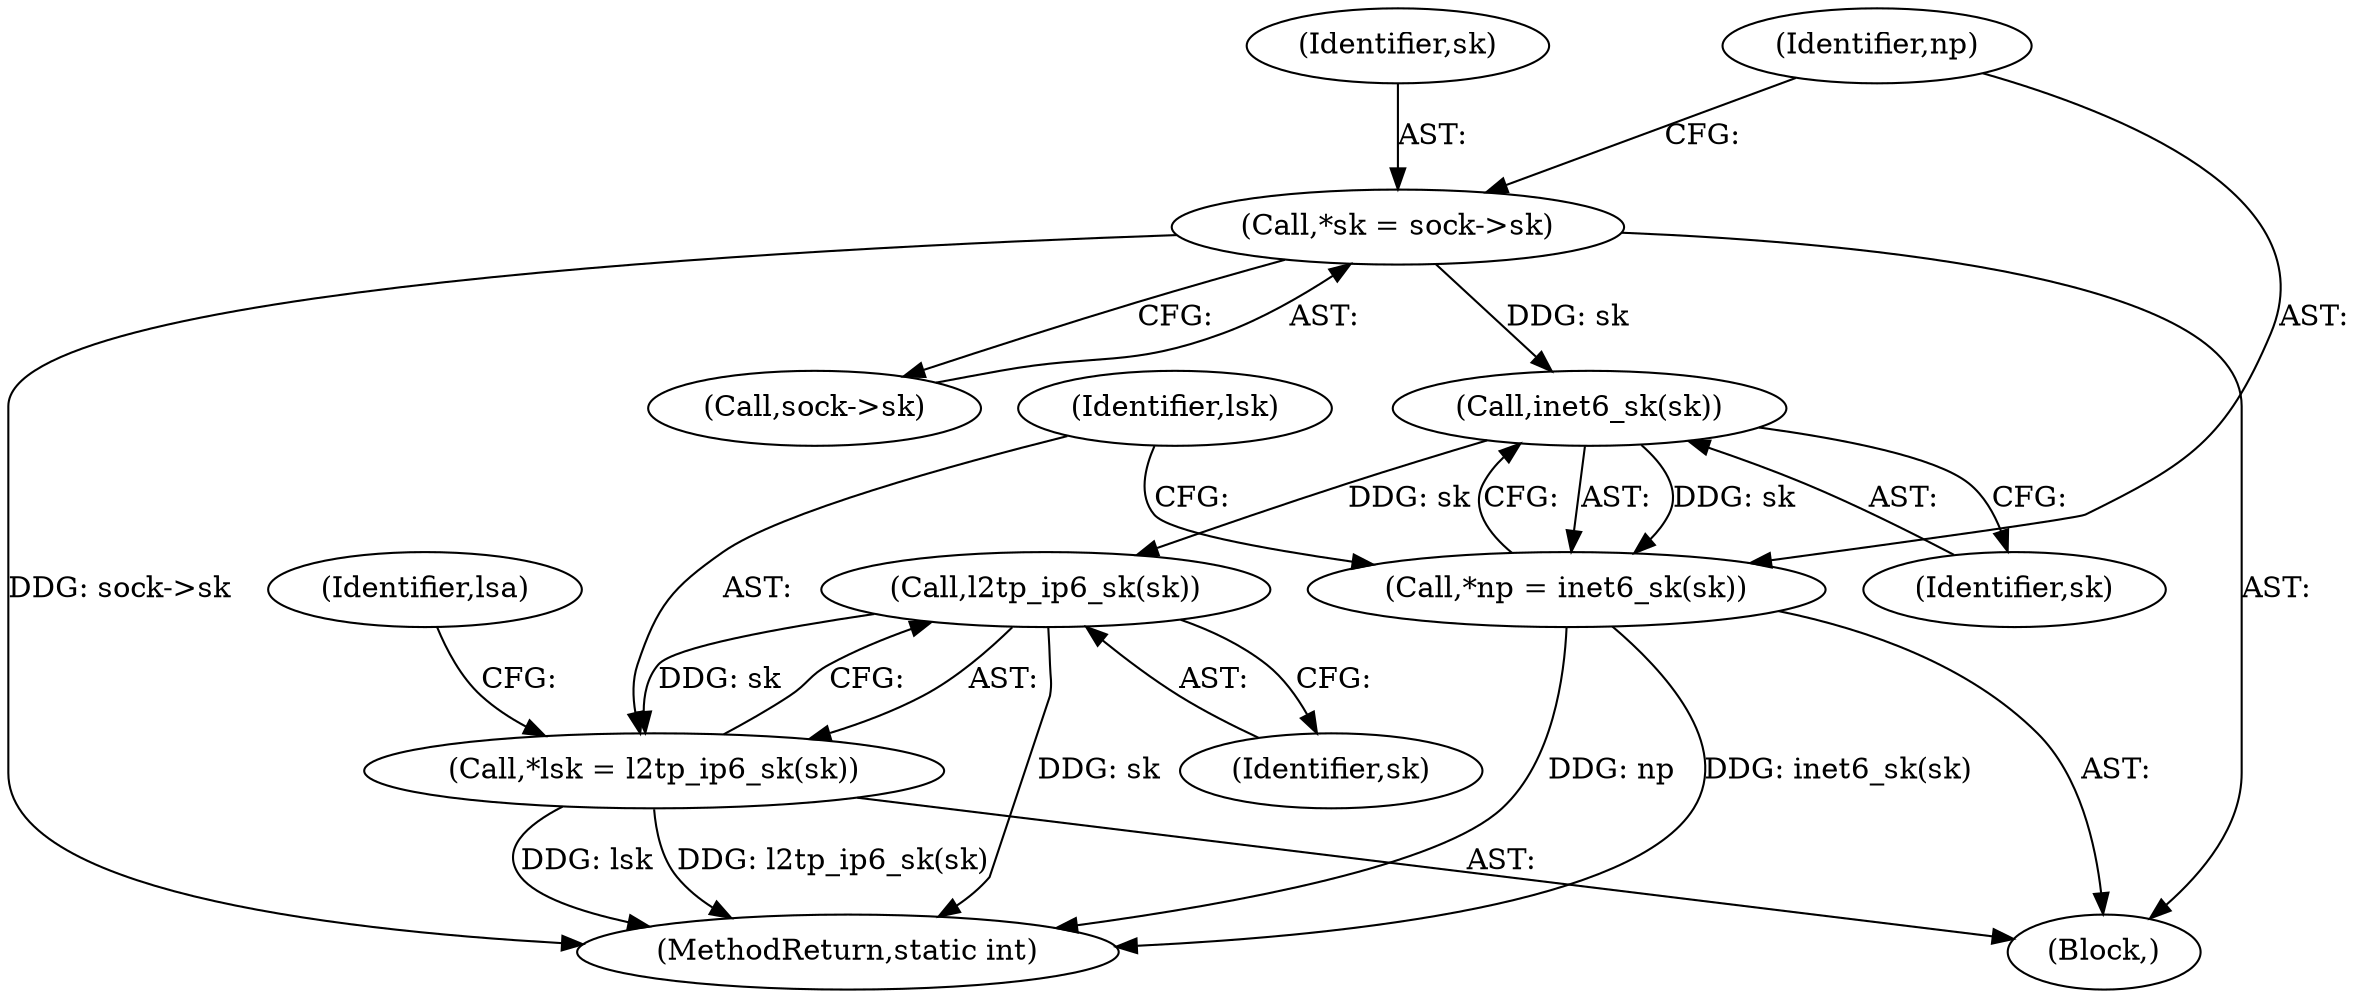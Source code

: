 digraph "0_linux_04d4fbca1017c11381e7d82acea21dd741e748bc@pointer" {
"1000113" [label="(Call,*sk = sock->sk)"];
"1000121" [label="(Call,inet6_sk(sk))"];
"1000119" [label="(Call,*np = inet6_sk(sk))"];
"1000126" [label="(Call,l2tp_ip6_sk(sk))"];
"1000124" [label="(Call,*lsk = l2tp_ip6_sk(sk))"];
"1000237" [label="(MethodReturn,static int)"];
"1000127" [label="(Identifier,sk)"];
"1000105" [label="(Block,)"];
"1000130" [label="(Identifier,lsa)"];
"1000113" [label="(Call,*sk = sock->sk)"];
"1000125" [label="(Identifier,lsk)"];
"1000120" [label="(Identifier,np)"];
"1000122" [label="(Identifier,sk)"];
"1000119" [label="(Call,*np = inet6_sk(sk))"];
"1000124" [label="(Call,*lsk = l2tp_ip6_sk(sk))"];
"1000115" [label="(Call,sock->sk)"];
"1000121" [label="(Call,inet6_sk(sk))"];
"1000114" [label="(Identifier,sk)"];
"1000126" [label="(Call,l2tp_ip6_sk(sk))"];
"1000113" -> "1000105"  [label="AST: "];
"1000113" -> "1000115"  [label="CFG: "];
"1000114" -> "1000113"  [label="AST: "];
"1000115" -> "1000113"  [label="AST: "];
"1000120" -> "1000113"  [label="CFG: "];
"1000113" -> "1000237"  [label="DDG: sock->sk"];
"1000113" -> "1000121"  [label="DDG: sk"];
"1000121" -> "1000119"  [label="AST: "];
"1000121" -> "1000122"  [label="CFG: "];
"1000122" -> "1000121"  [label="AST: "];
"1000119" -> "1000121"  [label="CFG: "];
"1000121" -> "1000119"  [label="DDG: sk"];
"1000121" -> "1000126"  [label="DDG: sk"];
"1000119" -> "1000105"  [label="AST: "];
"1000120" -> "1000119"  [label="AST: "];
"1000125" -> "1000119"  [label="CFG: "];
"1000119" -> "1000237"  [label="DDG: inet6_sk(sk)"];
"1000119" -> "1000237"  [label="DDG: np"];
"1000126" -> "1000124"  [label="AST: "];
"1000126" -> "1000127"  [label="CFG: "];
"1000127" -> "1000126"  [label="AST: "];
"1000124" -> "1000126"  [label="CFG: "];
"1000126" -> "1000237"  [label="DDG: sk"];
"1000126" -> "1000124"  [label="DDG: sk"];
"1000124" -> "1000105"  [label="AST: "];
"1000125" -> "1000124"  [label="AST: "];
"1000130" -> "1000124"  [label="CFG: "];
"1000124" -> "1000237"  [label="DDG: l2tp_ip6_sk(sk)"];
"1000124" -> "1000237"  [label="DDG: lsk"];
}

